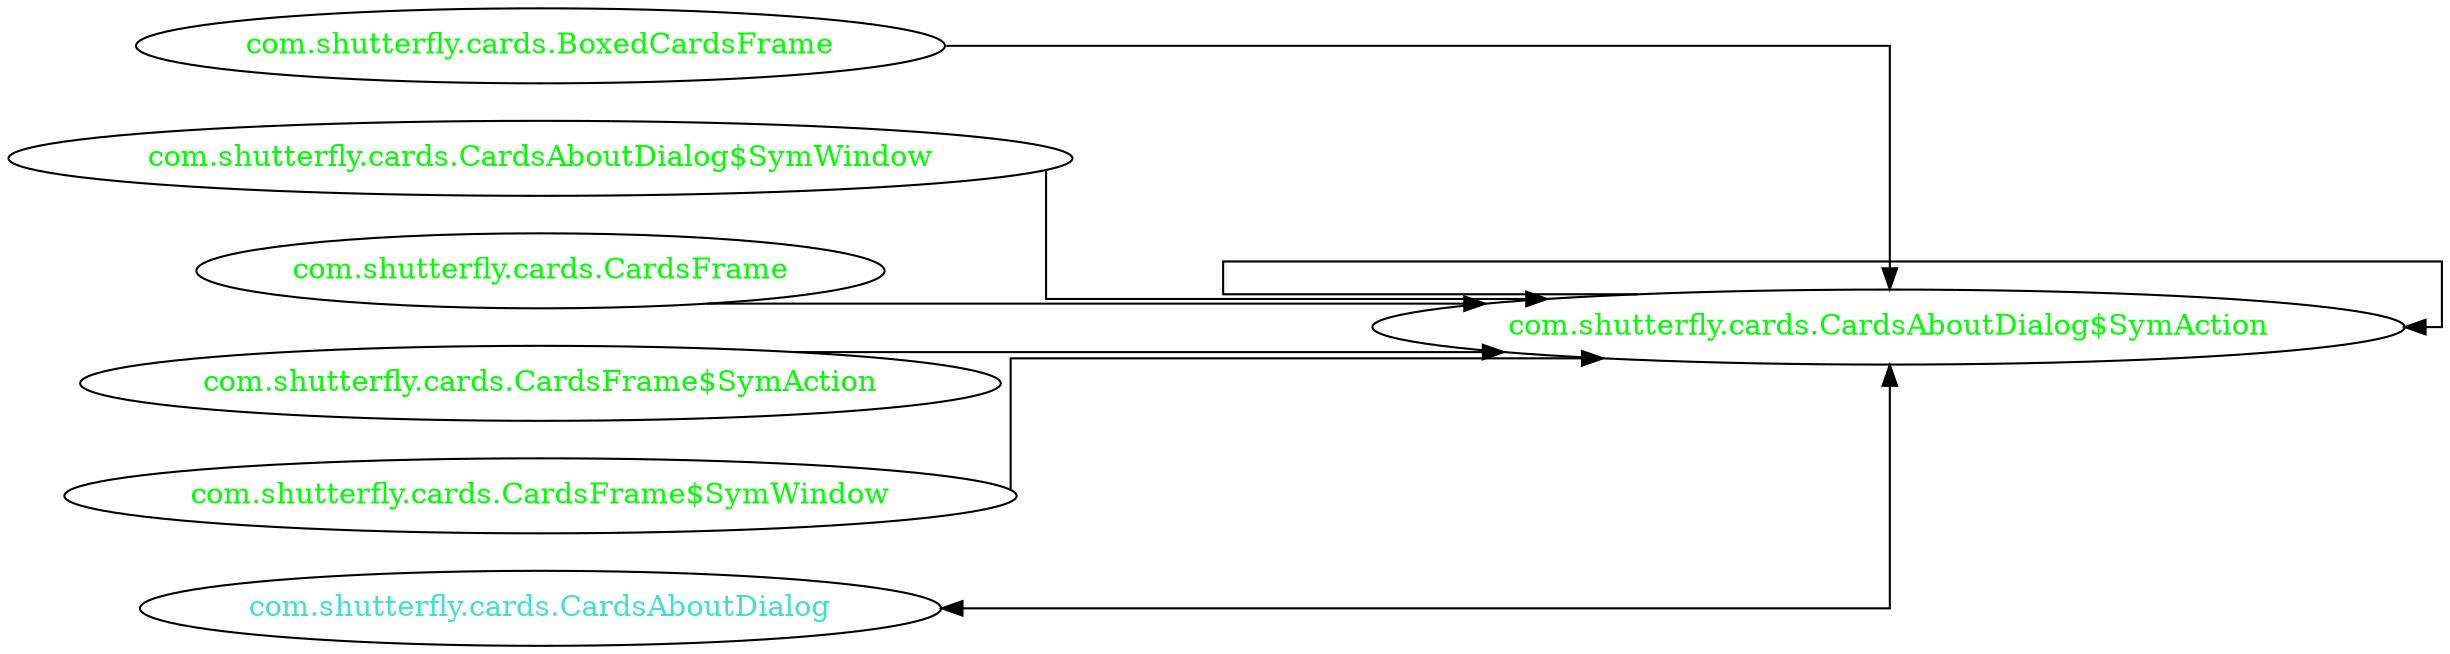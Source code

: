 digraph dependencyGraph {
 concentrate=true;
 ranksep="2.0";
 rankdir="LR"; 
 splines="ortho";
"com.shutterfly.cards.CardsAboutDialog$SymAction" [fontcolor="red"];
"com.shutterfly.cards.BoxedCardsFrame" [ fontcolor="green" ];
"com.shutterfly.cards.BoxedCardsFrame"->"com.shutterfly.cards.CardsAboutDialog$SymAction";
"com.shutterfly.cards.CardsAboutDialog$SymAction" [ fontcolor="green" ];
"com.shutterfly.cards.CardsAboutDialog$SymAction"->"com.shutterfly.cards.CardsAboutDialog$SymAction";
"com.shutterfly.cards.CardsAboutDialog$SymWindow" [ fontcolor="green" ];
"com.shutterfly.cards.CardsAboutDialog$SymWindow"->"com.shutterfly.cards.CardsAboutDialog$SymAction";
"com.shutterfly.cards.CardsFrame" [ fontcolor="green" ];
"com.shutterfly.cards.CardsFrame"->"com.shutterfly.cards.CardsAboutDialog$SymAction";
"com.shutterfly.cards.CardsFrame$SymAction" [ fontcolor="green" ];
"com.shutterfly.cards.CardsFrame$SymAction"->"com.shutterfly.cards.CardsAboutDialog$SymAction";
"com.shutterfly.cards.CardsFrame$SymWindow" [ fontcolor="green" ];
"com.shutterfly.cards.CardsFrame$SymWindow"->"com.shutterfly.cards.CardsAboutDialog$SymAction";
"com.shutterfly.cards.CardsAboutDialog" [ fontcolor="turquoise" ];
"com.shutterfly.cards.CardsAboutDialog"->"com.shutterfly.cards.CardsAboutDialog$SymAction" [dir=both];
}